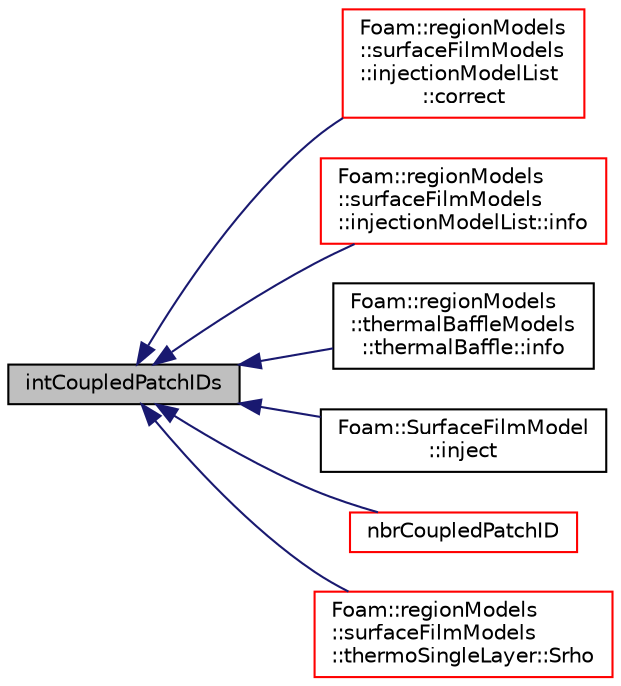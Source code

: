 digraph "intCoupledPatchIDs"
{
  bgcolor="transparent";
  edge [fontname="Helvetica",fontsize="10",labelfontname="Helvetica",labelfontsize="10"];
  node [fontname="Helvetica",fontsize="10",shape=record];
  rankdir="LR";
  Node1 [label="intCoupledPatchIDs",height=0.2,width=0.4,color="black", fillcolor="grey75", style="filled", fontcolor="black"];
  Node1 -> Node2 [dir="back",color="midnightblue",fontsize="10",style="solid",fontname="Helvetica"];
  Node2 [label="Foam::regionModels\l::surfaceFilmModels\l::injectionModelList\l::correct",height=0.2,width=0.4,color="red",URL="$a01102.html#ade7ea803eec5a45713b517ac8a73dcbe",tooltip="Correct. "];
  Node1 -> Node3 [dir="back",color="midnightblue",fontsize="10",style="solid",fontname="Helvetica"];
  Node3 [label="Foam::regionModels\l::surfaceFilmModels\l::injectionModelList::info",height=0.2,width=0.4,color="red",URL="$a01102.html#a535c2aef67becff77ed292ab0eceb44c",tooltip="Provide some info. "];
  Node1 -> Node4 [dir="back",color="midnightblue",fontsize="10",style="solid",fontname="Helvetica"];
  Node4 [label="Foam::regionModels\l::thermalBaffleModels\l::thermalBaffle::info",height=0.2,width=0.4,color="black",URL="$a02578.html#ac1b66fe77173de9e5e8542b2823d6071",tooltip="Provide some feedback. "];
  Node1 -> Node5 [dir="back",color="midnightblue",fontsize="10",style="solid",fontname="Helvetica"];
  Node5 [label="Foam::SurfaceFilmModel\l::inject",height=0.2,width=0.4,color="black",URL="$a02480.html#ad56021712258ad92961ed1dcb0941870",tooltip="Inject parcels into the cloud. "];
  Node1 -> Node6 [dir="back",color="midnightblue",fontsize="10",style="solid",fontname="Helvetica"];
  Node6 [label="nbrCoupledPatchID",height=0.2,width=0.4,color="red",URL="$a02133.html#ab75224234f0496ea2c9f2eed3f848d1a",tooltip="Return the coupled patch ID paired with coupled patch. "];
  Node1 -> Node7 [dir="back",color="midnightblue",fontsize="10",style="solid",fontname="Helvetica"];
  Node7 [label="Foam::regionModels\l::surfaceFilmModels\l::thermoSingleLayer::Srho",height=0.2,width=0.4,color="red",URL="$a02601.html#a0d934b56b1d65fceffbe07a692719aa2",tooltip="Return total mass source - Eulerian phase only. "];
}
